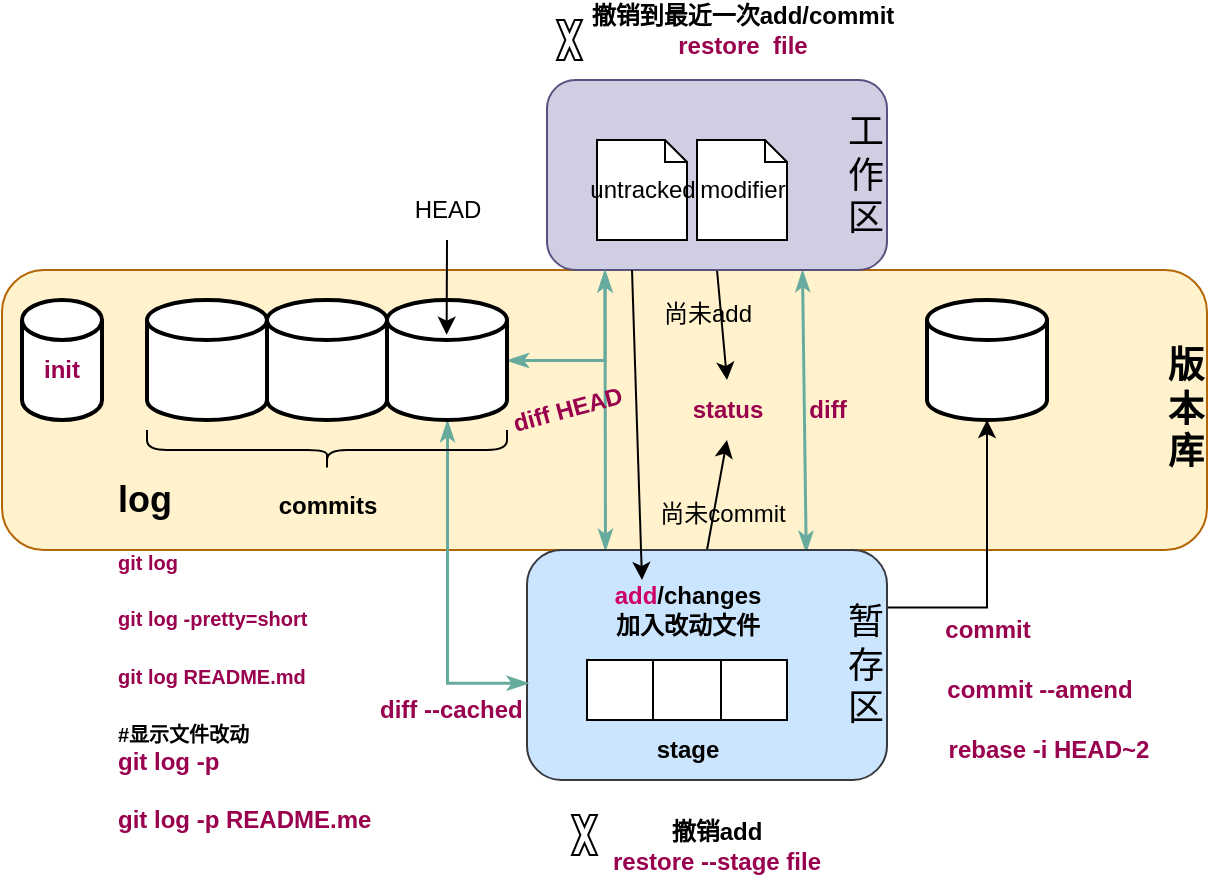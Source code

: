 <mxfile version="17.1.2" type="github">
  <diagram id="D3HOh0rWMLDTnORlSr4f" name="Page-1">
    <mxGraphModel dx="1209" dy="674" grid="1" gridSize="10" guides="1" tooltips="1" connect="1" arrows="1" fold="1" page="1" pageScale="1" pageWidth="827" pageHeight="1169" math="0" shadow="0">
      <root>
        <mxCell id="0" />
        <mxCell id="1" parent="0" />
        <mxCell id="JoEdu4cHEeeirlnH0vfL-12" value="&lt;b style=&quot;color: rgb(0 , 0 , 0)&quot;&gt;撤销add&lt;/b&gt;&lt;br&gt;&lt;b&gt;restore --stage file&lt;/b&gt;" style="text;html=1;strokeColor=none;fillColor=none;align=center;verticalAlign=middle;whiteSpace=wrap;rounded=0;fontColor=#99004D;" vertex="1" parent="1">
          <mxGeometry x="374" y="747.5" width="227" height="30" as="geometry" />
        </mxCell>
        <mxCell id="0XizeTaC7apPKhZ1iXg1-46" value="&lt;b&gt;&lt;font color=&quot;#000000&quot;&gt;版&lt;br&gt;本&lt;br&gt;库&lt;/font&gt;&lt;/b&gt;" style="rounded=1;whiteSpace=wrap;html=1;fontSize=18;fillColor=#FFF2CC;align=right;strokeColor=#b46504;" parent="1" vertex="1">
          <mxGeometry x="130" y="475" width="602.5" height="140" as="geometry" />
        </mxCell>
        <mxCell id="0XizeTaC7apPKhZ1iXg1-69" style="edgeStyle=elbowEdgeStyle;rounded=0;orthogonalLoop=1;jettySize=auto;elbow=vertical;html=1;exitX=0.5;exitY=0;exitDx=0;exitDy=0;fontSize=12;fontColor=#99004D;startArrow=classicThin;startFill=1;endArrow=classicThin;endFill=1;strokeColor=#67AB9F;strokeWidth=1.5;" parent="1" source="0XizeTaC7apPKhZ1iXg1-46" target="0XizeTaC7apPKhZ1iXg1-47" edge="1">
          <mxGeometry relative="1" as="geometry" />
        </mxCell>
        <mxCell id="0XizeTaC7apPKhZ1iXg1-55" style="edgeStyle=none;rounded=0;orthogonalLoop=1;jettySize=auto;html=1;exitX=0.5;exitY=1;exitDx=0;exitDy=0;entryX=0.5;entryY=0;entryDx=0;entryDy=0;fontSize=18;fontColor=#000000;" parent="1" source="0XizeTaC7apPKhZ1iXg1-50" target="0XizeTaC7apPKhZ1iXg1-43" edge="1">
          <mxGeometry relative="1" as="geometry" />
        </mxCell>
        <mxCell id="0XizeTaC7apPKhZ1iXg1-68" style="edgeStyle=none;rounded=0;orthogonalLoop=1;jettySize=auto;html=1;exitX=0.75;exitY=1;exitDx=0;exitDy=0;entryX=0.667;entryY=1.007;entryDx=0;entryDy=0;entryPerimeter=0;fontSize=12;fontColor=#FFB570;strokeWidth=1.5;startArrow=classicThin;startFill=1;endArrow=classicThin;endFill=1;strokeColor=#67AB9F;" parent="1" source="0XizeTaC7apPKhZ1iXg1-50" target="0XizeTaC7apPKhZ1iXg1-46" edge="1">
          <mxGeometry relative="1" as="geometry" />
        </mxCell>
        <mxCell id="0XizeTaC7apPKhZ1iXg1-50" value="工&lt;br&gt;作&lt;br&gt;区&lt;div&gt;&lt;/div&gt;" style="rounded=1;whiteSpace=wrap;html=1;fontSize=18;fillColor=#d0cee2;strokeColor=#56517e;align=right;" parent="1" vertex="1">
          <mxGeometry x="402.5" y="380" width="170" height="95" as="geometry" />
        </mxCell>
        <mxCell id="0XizeTaC7apPKhZ1iXg1-56" style="edgeStyle=none;rounded=0;orthogonalLoop=1;jettySize=auto;html=1;exitX=0.5;exitY=0;exitDx=0;exitDy=0;fontSize=18;fontColor=#000000;entryX=0.5;entryY=1;entryDx=0;entryDy=0;" parent="1" source="0XizeTaC7apPKhZ1iXg1-47" target="0XizeTaC7apPKhZ1iXg1-43" edge="1">
          <mxGeometry relative="1" as="geometry">
            <mxPoint x="472.5" y="570" as="targetPoint" />
          </mxGeometry>
        </mxCell>
        <mxCell id="0XizeTaC7apPKhZ1iXg1-58" style="edgeStyle=orthogonalEdgeStyle;rounded=0;orthogonalLoop=1;jettySize=auto;html=1;exitX=1;exitY=0.25;exitDx=0;exitDy=0;entryX=0.5;entryY=1;entryDx=0;entryDy=0;entryPerimeter=0;fontSize=18;fontColor=#000000;" parent="1" source="0XizeTaC7apPKhZ1iXg1-47" target="0XizeTaC7apPKhZ1iXg1-18" edge="1">
          <mxGeometry relative="1" as="geometry" />
        </mxCell>
        <mxCell id="0XizeTaC7apPKhZ1iXg1-47" value="暂&lt;br&gt;存&lt;br&gt;区" style="rounded=1;whiteSpace=wrap;html=1;fontSize=18;fillColor=#cce5ff;strokeColor=#36393d;align=right;" parent="1" vertex="1">
          <mxGeometry x="392.5" y="615" width="180" height="115" as="geometry" />
        </mxCell>
        <mxCell id="0XizeTaC7apPKhZ1iXg1-72" style="edgeStyle=orthogonalEdgeStyle;rounded=0;orthogonalLoop=1;jettySize=auto;html=1;exitX=1;exitY=0.5;exitDx=0;exitDy=0;exitPerimeter=0;entryX=0.5;entryY=0;entryDx=0;entryDy=0;fontSize=12;fontColor=#99004D;startArrow=classicThin;startFill=1;endArrow=classicThin;endFill=1;strokeColor=#67AB9F;strokeWidth=1.5;" parent="1" source="0XizeTaC7apPKhZ1iXg1-17" target="0XizeTaC7apPKhZ1iXg1-46" edge="1">
          <mxGeometry relative="1" as="geometry">
            <Array as="points">
              <mxPoint x="431.5" y="520" />
            </Array>
          </mxGeometry>
        </mxCell>
        <mxCell id="0XizeTaC7apPKhZ1iXg1-78" style="edgeStyle=orthogonalEdgeStyle;rounded=0;orthogonalLoop=1;jettySize=auto;html=1;exitX=0.5;exitY=1;exitDx=0;exitDy=0;exitPerimeter=0;entryX=0.002;entryY=0.577;entryDx=0;entryDy=0;entryPerimeter=0;fontSize=12;fontColor=#FFB570;startArrow=classicThin;startFill=1;endArrow=classicThin;endFill=1;strokeColor=#67AB9F;strokeWidth=1.5;" parent="1" source="0XizeTaC7apPKhZ1iXg1-17" target="0XizeTaC7apPKhZ1iXg1-47" edge="1">
          <mxGeometry relative="1" as="geometry" />
        </mxCell>
        <mxCell id="0XizeTaC7apPKhZ1iXg1-17" value="" style="strokeWidth=2;html=1;shape=mxgraph.flowchart.database;whiteSpace=wrap;" parent="1" vertex="1">
          <mxGeometry x="322.5" y="490" width="60" height="60" as="geometry" />
        </mxCell>
        <mxCell id="0XizeTaC7apPKhZ1iXg1-9" value="" style="shape=curlyBracket;whiteSpace=wrap;html=1;rounded=1;flipH=1;rotation=90;" parent="1" vertex="1">
          <mxGeometry x="282.5" y="475" width="20" height="180" as="geometry" />
        </mxCell>
        <mxCell id="0XizeTaC7apPKhZ1iXg1-14" value="" style="strokeWidth=2;html=1;shape=mxgraph.flowchart.database;whiteSpace=wrap;" parent="1" vertex="1">
          <mxGeometry x="202.5" y="490" width="60" height="60" as="geometry" />
        </mxCell>
        <mxCell id="0XizeTaC7apPKhZ1iXg1-15" value="" style="strokeWidth=2;html=1;shape=mxgraph.flowchart.database;whiteSpace=wrap;" parent="1" vertex="1">
          <mxGeometry x="262.5" y="490" width="60" height="60" as="geometry" />
        </mxCell>
        <mxCell id="0XizeTaC7apPKhZ1iXg1-18" value="" style="strokeWidth=2;html=1;shape=mxgraph.flowchart.database;whiteSpace=wrap;" parent="1" vertex="1">
          <mxGeometry x="592.5" y="490" width="60" height="60" as="geometry" />
        </mxCell>
        <mxCell id="0XizeTaC7apPKhZ1iXg1-27" value="untracked" style="shape=note;size=11;whiteSpace=wrap;html=1;" parent="1" vertex="1">
          <mxGeometry x="427.5" y="410" width="45" height="50" as="geometry" />
        </mxCell>
        <mxCell id="0XizeTaC7apPKhZ1iXg1-28" value="" style="shape=table;startSize=0;container=1;collapsible=0;childLayout=tableLayout;" parent="1" vertex="1">
          <mxGeometry x="422.5" y="670" width="100" height="30" as="geometry" />
        </mxCell>
        <mxCell id="0XizeTaC7apPKhZ1iXg1-29" value="" style="shape=tableRow;horizontal=0;startSize=0;swimlaneHead=0;swimlaneBody=0;top=0;left=0;bottom=0;right=0;collapsible=0;dropTarget=0;fillColor=none;points=[[0,0.5],[1,0.5]];portConstraint=eastwest;" parent="0XizeTaC7apPKhZ1iXg1-28" vertex="1">
          <mxGeometry width="100" height="30" as="geometry" />
        </mxCell>
        <mxCell id="0XizeTaC7apPKhZ1iXg1-30" value="" style="shape=partialRectangle;html=1;whiteSpace=wrap;connectable=0;overflow=hidden;fillColor=none;top=0;left=0;bottom=0;right=0;pointerEvents=1;" parent="0XizeTaC7apPKhZ1iXg1-29" vertex="1">
          <mxGeometry width="33" height="30" as="geometry">
            <mxRectangle width="33" height="30" as="alternateBounds" />
          </mxGeometry>
        </mxCell>
        <mxCell id="0XizeTaC7apPKhZ1iXg1-31" value="" style="shape=partialRectangle;html=1;whiteSpace=wrap;connectable=0;overflow=hidden;fillColor=none;top=0;left=0;bottom=0;right=0;pointerEvents=1;" parent="0XizeTaC7apPKhZ1iXg1-29" vertex="1">
          <mxGeometry x="33" width="34" height="30" as="geometry">
            <mxRectangle width="34" height="30" as="alternateBounds" />
          </mxGeometry>
        </mxCell>
        <mxCell id="0XizeTaC7apPKhZ1iXg1-32" value="" style="shape=partialRectangle;html=1;whiteSpace=wrap;connectable=0;overflow=hidden;fillColor=none;top=0;left=0;bottom=0;right=0;pointerEvents=1;" parent="0XizeTaC7apPKhZ1iXg1-29" vertex="1">
          <mxGeometry x="67" width="33" height="30" as="geometry">
            <mxRectangle width="33" height="30" as="alternateBounds" />
          </mxGeometry>
        </mxCell>
        <mxCell id="0XizeTaC7apPKhZ1iXg1-33" value="&lt;b&gt;stage&lt;/b&gt;" style="text;html=1;strokeColor=none;fillColor=none;align=center;verticalAlign=middle;whiteSpace=wrap;rounded=0;" parent="1" vertex="1">
          <mxGeometry x="442.5" y="700" width="60" height="30" as="geometry" />
        </mxCell>
        <mxCell id="0XizeTaC7apPKhZ1iXg1-34" value="&lt;b&gt;&lt;font color=&quot;#cc0066&quot;&gt;add&lt;/font&gt;/changes&lt;br&gt;加入改动文件&lt;br&gt;&lt;/b&gt;" style="text;html=1;strokeColor=none;fillColor=none;align=center;verticalAlign=middle;whiteSpace=wrap;rounded=0;" parent="1" vertex="1">
          <mxGeometry x="427.5" y="630" width="90" height="30" as="geometry" />
        </mxCell>
        <mxCell id="0XizeTaC7apPKhZ1iXg1-43" value="&lt;b&gt;&lt;font color=&quot;#99004d&quot;&gt;status&lt;/font&gt;&lt;/b&gt;" style="text;html=1;strokeColor=none;fillColor=none;align=center;verticalAlign=middle;whiteSpace=wrap;rounded=0;" parent="1" vertex="1">
          <mxGeometry x="462.5" y="530" width="60" height="30" as="geometry" />
        </mxCell>
        <mxCell id="0XizeTaC7apPKhZ1iXg1-44" value="&lt;b&gt;&lt;font color=&quot;#000000&quot;&gt;commits&lt;/font&gt;&lt;/b&gt;" style="text;html=1;strokeColor=none;fillColor=none;align=center;verticalAlign=middle;whiteSpace=wrap;rounded=0;fontColor=#99004D;" parent="1" vertex="1">
          <mxGeometry x="262.5" y="577.5" width="60" height="30" as="geometry" />
        </mxCell>
        <mxCell id="0XizeTaC7apPKhZ1iXg1-45" value="&lt;h1 style=&quot;font-size: 18px&quot;&gt;log&lt;/h1&gt;&lt;div&gt;&lt;font size=&quot;1&quot; color=&quot;#99004d&quot;&gt;&lt;b&gt;git log&lt;/b&gt;&lt;/font&gt;&lt;/div&gt;&lt;div&gt;&lt;font size=&quot;1&quot; color=&quot;#99004d&quot;&gt;&lt;b&gt;&lt;br&gt;&lt;/b&gt;&lt;/font&gt;&lt;/div&gt;&lt;div&gt;&lt;font size=&quot;1&quot; color=&quot;#99004d&quot;&gt;&lt;b&gt;git log -pretty=short&lt;/b&gt;&lt;/font&gt;&lt;/div&gt;&lt;div&gt;&lt;font size=&quot;1&quot; color=&quot;#99004d&quot;&gt;&lt;b&gt;&lt;br&gt;&lt;/b&gt;&lt;/font&gt;&lt;/div&gt;&lt;div&gt;&lt;font size=&quot;1&quot; color=&quot;#99004d&quot;&gt;&lt;b&gt;git log README.md&lt;/b&gt;&lt;/font&gt;&lt;/div&gt;&lt;div&gt;&lt;br&gt;&lt;/div&gt;&lt;div&gt;&lt;font size=&quot;1&quot;&gt;&lt;b&gt;#显示文件改动&lt;/b&gt;&lt;/font&gt;&lt;/div&gt;&lt;div&gt;&lt;b&gt;&lt;font color=&quot;#99004d&quot;&gt;git log -p&lt;/font&gt;&lt;/b&gt;&lt;/div&gt;&lt;div&gt;&lt;b&gt;&lt;font color=&quot;#99004d&quot;&gt;&lt;br&gt;&lt;/font&gt;&lt;/b&gt;&lt;/div&gt;&lt;div&gt;&lt;b&gt;&lt;font color=&quot;#99004d&quot;&gt;git log -p README.me&lt;/font&gt;&lt;/b&gt;&lt;/div&gt;" style="text;html=1;strokeColor=none;fillColor=none;spacing=5;spacingTop=-20;whiteSpace=wrap;overflow=hidden;rounded=0;fontColor=#000000;" parent="1" vertex="1">
          <mxGeometry x="182.5" y="577.5" width="140" height="190" as="geometry" />
        </mxCell>
        <mxCell id="0XizeTaC7apPKhZ1iXg1-49" value="modifier" style="shape=note;size=11;whiteSpace=wrap;html=1;" parent="1" vertex="1">
          <mxGeometry x="477.5" y="410" width="45" height="50" as="geometry" />
        </mxCell>
        <mxCell id="0XizeTaC7apPKhZ1iXg1-52" style="edgeStyle=none;rounded=0;orthogonalLoop=1;jettySize=auto;html=1;exitX=0.5;exitY=0;exitDx=0;exitDy=0;fontSize=18;fontColor=#000000;" parent="1" source="0XizeTaC7apPKhZ1iXg1-46" target="0XizeTaC7apPKhZ1iXg1-46" edge="1">
          <mxGeometry relative="1" as="geometry" />
        </mxCell>
        <mxCell id="0XizeTaC7apPKhZ1iXg1-54" style="edgeStyle=none;rounded=0;orthogonalLoop=1;jettySize=auto;html=1;exitX=0.25;exitY=1;exitDx=0;exitDy=0;entryX=0.25;entryY=0;entryDx=0;entryDy=0;fontSize=18;fontColor=#000000;" parent="1" source="0XizeTaC7apPKhZ1iXg1-50" target="0XizeTaC7apPKhZ1iXg1-34" edge="1">
          <mxGeometry relative="1" as="geometry" />
        </mxCell>
        <mxCell id="0XizeTaC7apPKhZ1iXg1-60" value="&lt;font style=&quot;font-size: 12px&quot;&gt;尚未commit&lt;/font&gt;" style="text;html=1;strokeColor=none;fillColor=none;align=center;verticalAlign=middle;whiteSpace=wrap;rounded=0;fontSize=18;fontColor=#000000;" parent="1" vertex="1">
          <mxGeometry x="452.5" y="580" width="75" height="30" as="geometry" />
        </mxCell>
        <mxCell id="0XizeTaC7apPKhZ1iXg1-62" value="&lt;font style=&quot;font-size: 12px&quot;&gt;尚未add&lt;/font&gt;" style="text;html=1;strokeColor=none;fillColor=none;align=center;verticalAlign=middle;whiteSpace=wrap;rounded=0;fontSize=18;fontColor=#000000;" parent="1" vertex="1">
          <mxGeometry x="452.5" y="480" width="60" height="30" as="geometry" />
        </mxCell>
        <mxCell id="0XizeTaC7apPKhZ1iXg1-64" value="&lt;b&gt;&lt;font color=&quot;#99004d&quot;&gt;commit&lt;/font&gt;&lt;/b&gt;" style="text;html=1;strokeColor=none;fillColor=none;align=center;verticalAlign=middle;whiteSpace=wrap;rounded=0;fontSize=12;fontColor=#000000;" parent="1" vertex="1">
          <mxGeometry x="592.5" y="640" width="60" height="30" as="geometry" />
        </mxCell>
        <mxCell id="0XizeTaC7apPKhZ1iXg1-73" value="diff" style="text;html=1;strokeColor=none;fillColor=none;align=center;verticalAlign=middle;whiteSpace=wrap;rounded=0;fontSize=12;fontColor=#99004D;fontStyle=1" parent="1" vertex="1">
          <mxGeometry x="512.5" y="530" width="60" height="30" as="geometry" />
        </mxCell>
        <mxCell id="0XizeTaC7apPKhZ1iXg1-74" value="diff HEAD" style="text;html=1;strokeColor=none;fillColor=none;align=center;verticalAlign=middle;whiteSpace=wrap;rounded=0;fontSize=12;fontColor=#99004D;fontStyle=1;rotation=-15;" parent="1" vertex="1">
          <mxGeometry x="382.5" y="530" width="60" height="30" as="geometry" />
        </mxCell>
        <mxCell id="0XizeTaC7apPKhZ1iXg1-77" value="&amp;nbsp;diff --cached" style="text;html=1;strokeColor=none;fillColor=none;align=center;verticalAlign=middle;whiteSpace=wrap;rounded=0;fontSize=12;fontColor=#99004D;fontStyle=1" parent="1" vertex="1">
          <mxGeometry x="307.5" y="680" width="90" height="30" as="geometry" />
        </mxCell>
        <mxCell id="JoEdu4cHEeeirlnH0vfL-2" style="edgeStyle=none;rounded=0;orthogonalLoop=1;jettySize=auto;html=1;exitX=0.5;exitY=1;exitDx=0;exitDy=0;entryX=0.497;entryY=0.289;entryDx=0;entryDy=0;entryPerimeter=0;" edge="1" parent="1" source="JoEdu4cHEeeirlnH0vfL-1" target="0XizeTaC7apPKhZ1iXg1-17">
          <mxGeometry relative="1" as="geometry" />
        </mxCell>
        <mxCell id="JoEdu4cHEeeirlnH0vfL-1" value="HEAD" style="text;html=1;strokeColor=none;fillColor=none;align=center;verticalAlign=middle;whiteSpace=wrap;rounded=0;" vertex="1" parent="1">
          <mxGeometry x="322.5" y="430" width="60" height="30" as="geometry" />
        </mxCell>
        <mxCell id="JoEdu4cHEeeirlnH0vfL-3" value="" style="strokeWidth=2;html=1;shape=mxgraph.flowchart.database;whiteSpace=wrap;" vertex="1" parent="1">
          <mxGeometry x="140" y="490" width="40" height="60" as="geometry" />
        </mxCell>
        <mxCell id="JoEdu4cHEeeirlnH0vfL-4" value="&lt;b&gt;&lt;font color=&quot;#99004d&quot;&gt;init&lt;/font&gt;&lt;/b&gt;" style="text;html=1;strokeColor=none;fillColor=none;align=center;verticalAlign=middle;whiteSpace=wrap;rounded=0;" vertex="1" parent="1">
          <mxGeometry x="130" y="510" width="60" height="30" as="geometry" />
        </mxCell>
        <mxCell id="JoEdu4cHEeeirlnH0vfL-5" value="&lt;b&gt;&lt;font color=&quot;#99004d&quot;&gt;commit --amend&lt;/font&gt;&lt;/b&gt;" style="text;html=1;strokeColor=none;fillColor=none;align=center;verticalAlign=middle;whiteSpace=wrap;rounded=0;fontSize=12;fontColor=#000000;" vertex="1" parent="1">
          <mxGeometry x="580" y="670" width="137.5" height="30" as="geometry" />
        </mxCell>
        <mxCell id="JoEdu4cHEeeirlnH0vfL-6" value="" style="verticalLabelPosition=bottom;verticalAlign=top;html=1;shape=mxgraph.basic.x;fontColor=#99004D;" vertex="1" parent="1">
          <mxGeometry x="407.5" y="350" width="12.5" height="20" as="geometry" />
        </mxCell>
        <mxCell id="JoEdu4cHEeeirlnH0vfL-10" value="" style="verticalLabelPosition=bottom;verticalAlign=top;html=1;shape=mxgraph.basic.x;fontColor=#99004D;" vertex="1" parent="1">
          <mxGeometry x="415" y="747.5" width="12.5" height="20" as="geometry" />
        </mxCell>
        <mxCell id="JoEdu4cHEeeirlnH0vfL-11" value="&lt;b&gt;&lt;font color=&quot;#000000&quot;&gt;撤销到最近一次add/commit&lt;/font&gt;&lt;br&gt;restore&amp;nbsp; file&lt;br&gt;&lt;/b&gt;" style="text;html=1;strokeColor=none;fillColor=none;align=center;verticalAlign=middle;whiteSpace=wrap;rounded=0;fontColor=#99004D;" vertex="1" parent="1">
          <mxGeometry x="386.5" y="340" width="227" height="30" as="geometry" />
        </mxCell>
        <mxCell id="JoEdu4cHEeeirlnH0vfL-14" value="&lt;b&gt;rebase -i HEAD~2&lt;/b&gt;" style="text;html=1;strokeColor=none;fillColor=none;align=center;verticalAlign=middle;whiteSpace=wrap;rounded=0;fontColor=#99004D;" vertex="1" parent="1">
          <mxGeometry x="588.5" y="700" width="129" height="30" as="geometry" />
        </mxCell>
      </root>
    </mxGraphModel>
  </diagram>
</mxfile>
